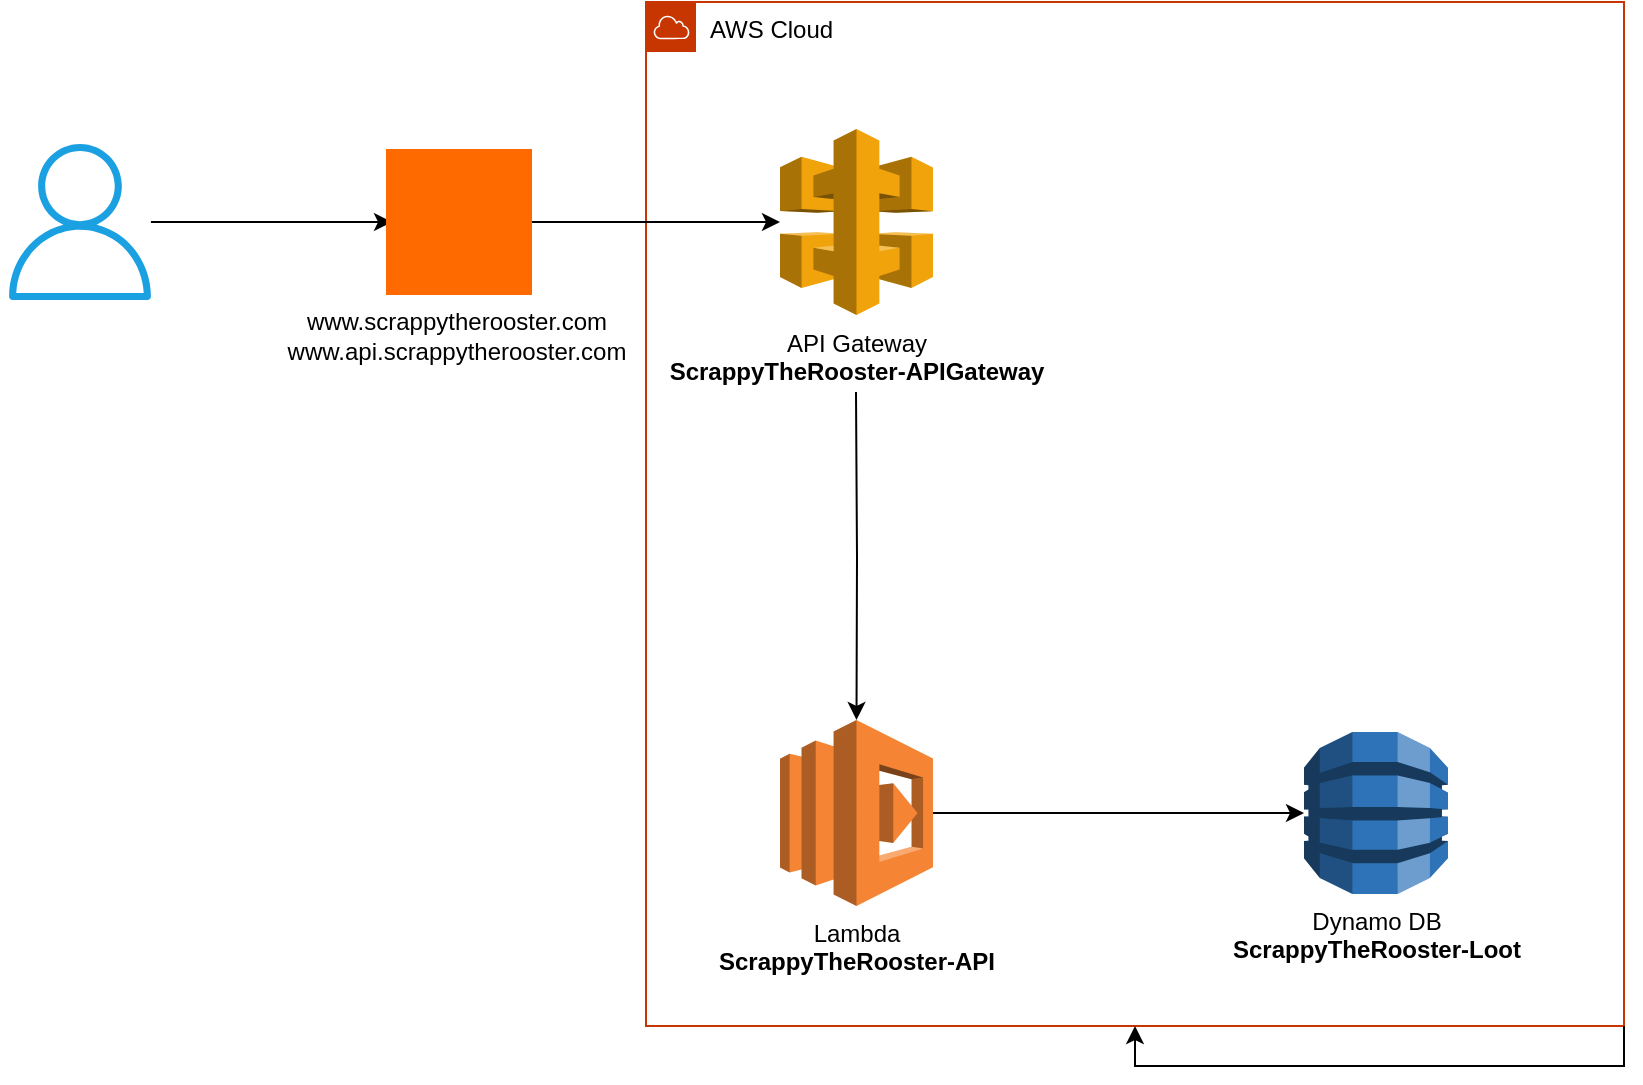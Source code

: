 <mxfile version="27.0.5">
  <diagram name="Page-1" id="csjZFlARtt-LiwS3NF0p">
    <mxGraphModel dx="1426" dy="766" grid="0" gridSize="10" guides="1" tooltips="1" connect="1" arrows="1" fold="1" page="1" pageScale="1" pageWidth="850" pageHeight="1100" background="light-dark(#FFFFFF,#FFFFFF)" math="0" shadow="0">
      <root>
        <mxCell id="0" />
        <mxCell id="1" parent="0" />
        <mxCell id="Wk4hWGlD7-Yfsc7xeJYJ-12" style="edgeStyle=orthogonalEdgeStyle;rounded=0;orthogonalLoop=1;jettySize=auto;html=1;entryX=0.041;entryY=0.5;entryDx=0;entryDy=0;entryPerimeter=0;strokeColor=light-dark(#000000,#424242);" edge="1" parent="1" source="Wk4hWGlD7-Yfsc7xeJYJ-2" target="Wk4hWGlD7-Yfsc7xeJYJ-11">
          <mxGeometry relative="1" as="geometry">
            <mxPoint x="165" y="119" as="targetPoint" />
          </mxGeometry>
        </mxCell>
        <mxCell id="Wk4hWGlD7-Yfsc7xeJYJ-2" value="" style="sketch=0;outlineConnect=0;fontColor=#ffffff;fillColor=#1ba1e2;strokeColor=#006EAF;dashed=0;verticalLabelPosition=bottom;verticalAlign=top;align=center;html=1;fontSize=12;fontStyle=0;aspect=fixed;pointerEvents=1;shape=mxgraph.aws4.user;" vertex="1" parent="1">
          <mxGeometry x="12" y="88" width="78" height="78" as="geometry" />
        </mxCell>
        <mxCell id="Wk4hWGlD7-Yfsc7xeJYJ-3" value="AWS Cloud" style="points=[[0,0],[0.25,0],[0.5,0],[0.75,0],[1,0],[1,0.25],[1,0.5],[1,0.75],[1,1],[0.75,1],[0.5,1],[0.25,1],[0,1],[0,0.75],[0,0.5],[0,0.25]];outlineConnect=0;html=1;whiteSpace=wrap;fontSize=12;fontStyle=0;container=1;pointerEvents=0;collapsible=0;recursiveResize=0;shape=mxgraph.aws4.group;grIcon=mxgraph.aws4.group_aws_cloud;strokeColor=#C73500;fillColor=none;verticalAlign=top;align=left;spacingLeft=30;fontColor=light-dark(#000000,#FFB570);dashed=0;" vertex="1" parent="1">
          <mxGeometry x="334" y="17" width="489" height="512" as="geometry" />
        </mxCell>
        <mxCell id="Wk4hWGlD7-Yfsc7xeJYJ-6" value="Lambda&lt;br&gt;&lt;b&gt;ScrappyTheRooster-API&lt;/b&gt;" style="outlineConnect=0;dashed=0;verticalLabelPosition=bottom;verticalAlign=top;align=center;html=1;shape=mxgraph.aws3.lambda;fillColor=#F58534;gradientColor=none;fontColor=light-dark(#000000,#424242);" vertex="1" parent="Wk4hWGlD7-Yfsc7xeJYJ-3">
          <mxGeometry x="67" y="359" width="76.5" height="93" as="geometry" />
        </mxCell>
        <mxCell id="Wk4hWGlD7-Yfsc7xeJYJ-7" value="&lt;div&gt;&lt;font style=&quot;color: light-dark(rgb(0, 0, 0), rgb(66, 66, 66)); background-color: light-dark(rgb(255, 255, 255), rgb(255, 255, 255));&quot;&gt;API Gateway&lt;/font&gt;&lt;/div&gt;&lt;font style=&quot;color: light-dark(rgb(0, 0, 0), rgb(66, 66, 66));&quot;&gt;&lt;b style=&quot;background-color: light-dark(rgb(255, 255, 255), rgb(255, 255, 255));&quot;&gt;ScrappyTheRooster-APIGateway&lt;/b&gt;&lt;/font&gt;" style="outlineConnect=0;dashed=0;verticalLabelPosition=bottom;verticalAlign=top;align=center;html=1;shape=mxgraph.aws3.api_gateway;fillColor=light-dark(#F0A30A,#BA9E4A);fontColor=#000000;strokeColor=#BD7000;labelBackgroundColor=light-dark(#FFFFFF,#FFFFFF);" vertex="1" parent="Wk4hWGlD7-Yfsc7xeJYJ-3">
          <mxGeometry x="67" y="63.5" width="76.5" height="93" as="geometry" />
        </mxCell>
        <mxCell id="Wk4hWGlD7-Yfsc7xeJYJ-9" value="&lt;font style=&quot;color: light-dark(rgb(0, 0, 0), rgb(66, 66, 66));&quot;&gt;Dynamo DB&lt;/font&gt;&lt;div&gt;&lt;font style=&quot;color: light-dark(rgb(0, 0, 0), rgb(66, 66, 66));&quot;&gt;&lt;b&gt;ScrappyTheRooster-Loot&lt;/b&gt;&lt;/font&gt;&lt;/div&gt;" style="outlineConnect=0;dashed=0;verticalLabelPosition=bottom;verticalAlign=top;align=center;html=1;shape=mxgraph.aws3.dynamo_db;fillColor=#2E73B8;gradientColor=none;" vertex="1" parent="Wk4hWGlD7-Yfsc7xeJYJ-3">
          <mxGeometry x="329" y="365" width="72" height="81" as="geometry" />
        </mxCell>
        <mxCell id="Wk4hWGlD7-Yfsc7xeJYJ-15" style="edgeStyle=orthogonalEdgeStyle;rounded=0;orthogonalLoop=1;jettySize=auto;html=1;entryX=0.5;entryY=0;entryDx=0;entryDy=0;entryPerimeter=0;strokeColor=light-dark(#000000,#424242);" edge="1" parent="Wk4hWGlD7-Yfsc7xeJYJ-3" target="Wk4hWGlD7-Yfsc7xeJYJ-6">
          <mxGeometry relative="1" as="geometry">
            <mxPoint x="105" y="195" as="sourcePoint" />
          </mxGeometry>
        </mxCell>
        <mxCell id="Wk4hWGlD7-Yfsc7xeJYJ-16" style="edgeStyle=orthogonalEdgeStyle;rounded=0;orthogonalLoop=1;jettySize=auto;html=1;entryX=0;entryY=0.5;entryDx=0;entryDy=0;entryPerimeter=0;strokeColor=light-dark(#000000,#424242);" edge="1" parent="Wk4hWGlD7-Yfsc7xeJYJ-3" source="Wk4hWGlD7-Yfsc7xeJYJ-6" target="Wk4hWGlD7-Yfsc7xeJYJ-9">
          <mxGeometry relative="1" as="geometry" />
        </mxCell>
        <mxCell id="Wk4hWGlD7-Yfsc7xeJYJ-10" style="edgeStyle=orthogonalEdgeStyle;rounded=0;orthogonalLoop=1;jettySize=auto;html=1;exitX=1;exitY=1;exitDx=0;exitDy=0;" edge="1" parent="1" source="Wk4hWGlD7-Yfsc7xeJYJ-3" target="Wk4hWGlD7-Yfsc7xeJYJ-3">
          <mxGeometry relative="1" as="geometry" />
        </mxCell>
        <mxCell id="Wk4hWGlD7-Yfsc7xeJYJ-14" style="edgeStyle=orthogonalEdgeStyle;rounded=0;orthogonalLoop=1;jettySize=auto;html=1;strokeColor=light-dark(#000000,#424242);" edge="1" parent="1" source="Wk4hWGlD7-Yfsc7xeJYJ-11" target="Wk4hWGlD7-Yfsc7xeJYJ-7">
          <mxGeometry relative="1" as="geometry" />
        </mxCell>
        <mxCell id="Wk4hWGlD7-Yfsc7xeJYJ-11" value="" style="points=[];aspect=fixed;html=1;align=center;shadow=0;dashed=0;fillColor=#FF6A00;strokeColor=none;shape=mxgraph.alibaba_cloud.domain;" vertex="1" parent="1">
          <mxGeometry x="204" y="90.5" width="73" height="73" as="geometry" />
        </mxCell>
        <mxCell id="Wk4hWGlD7-Yfsc7xeJYJ-17" value="&lt;font style=&quot;color: light-dark(rgb(0, 0, 0), rgb(66, 66, 66));&quot;&gt;www.scrappytherooster.com&lt;/font&gt;&lt;div&gt;&lt;font style=&quot;color: light-dark(rgb(0, 0, 0), rgb(66, 66, 66));&quot;&gt;www.api.scrappytherooster.com&lt;/font&gt;&lt;/div&gt;" style="text;html=1;align=center;verticalAlign=middle;resizable=0;points=[];autosize=1;strokeColor=none;fillColor=none;" vertex="1" parent="1">
          <mxGeometry x="145" y="163.5" width="187" height="41" as="geometry" />
        </mxCell>
      </root>
    </mxGraphModel>
  </diagram>
</mxfile>
